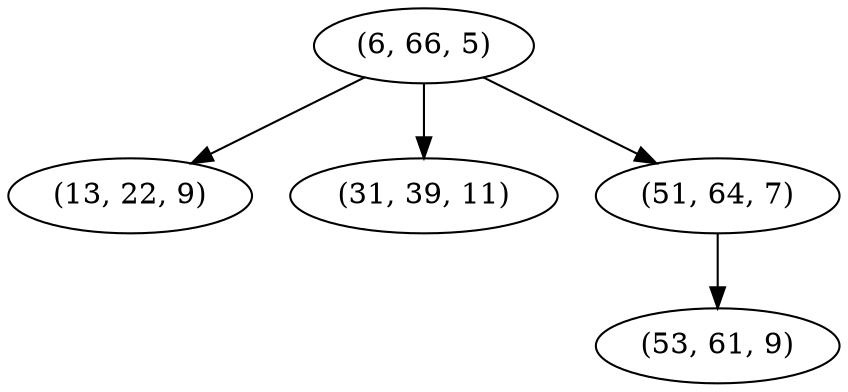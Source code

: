 digraph tree {
    "(6, 66, 5)";
    "(13, 22, 9)";
    "(31, 39, 11)";
    "(51, 64, 7)";
    "(53, 61, 9)";
    "(6, 66, 5)" -> "(13, 22, 9)";
    "(6, 66, 5)" -> "(31, 39, 11)";
    "(6, 66, 5)" -> "(51, 64, 7)";
    "(51, 64, 7)" -> "(53, 61, 9)";
}
